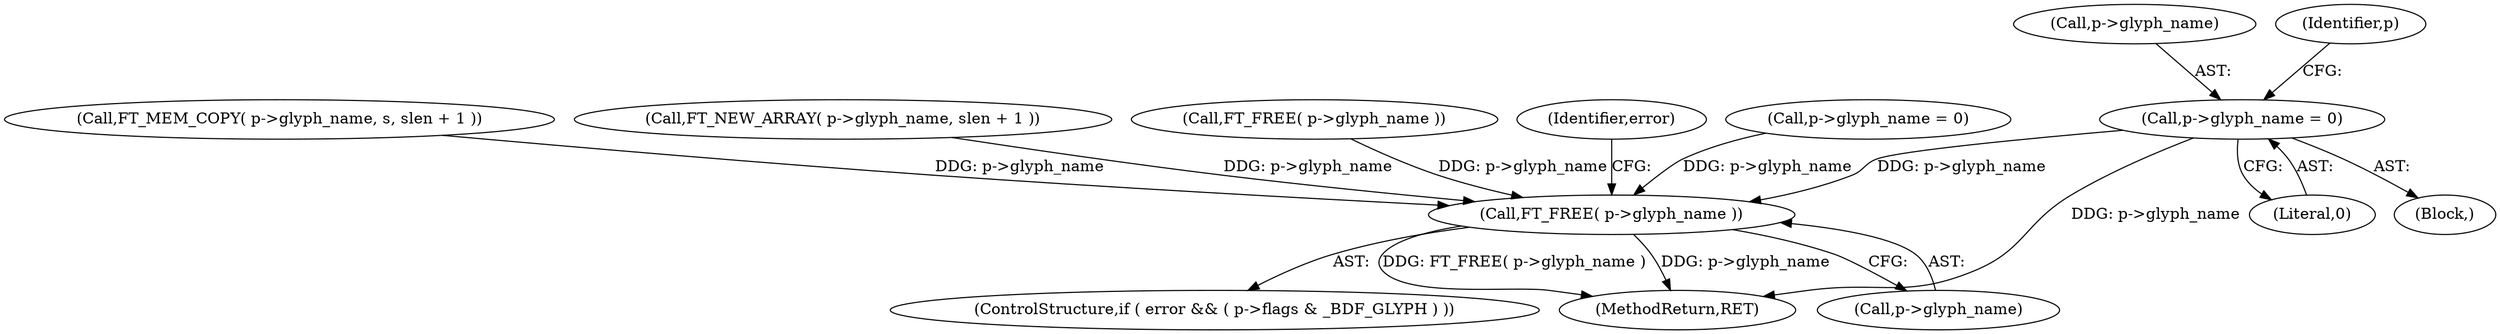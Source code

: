 digraph "0_savannah_7f2e4f4f553f6836be7683f66226afac3fa979b8@pointer" {
"1000684" [label="(Call,p->glyph_name = 0)"];
"1001556" [label="(Call,FT_FREE( p->glyph_name ))"];
"1001548" [label="(ControlStructure,if ( error && ( p->flags & _BDF_GLYPH ) ))"];
"1001562" [label="(MethodReturn,RET)"];
"1000685" [label="(Call,p->glyph_name)"];
"1000403" [label="(Call,FT_FREE( p->glyph_name ))"];
"1001561" [label="(Identifier,error)"];
"1001556" [label="(Call,FT_FREE( p->glyph_name ))"];
"1000757" [label="(Call,p->glyph_name = 0)"];
"1000764" [label="(Identifier,p)"];
"1000684" [label="(Call,p->glyph_name = 0)"];
"1001557" [label="(Call,p->glyph_name)"];
"1000455" [label="(Call,FT_MEM_COPY( p->glyph_name, s, slen + 1 ))"];
"1000447" [label="(Call,FT_NEW_ARRAY( p->glyph_name, slen + 1 ))"];
"1000688" [label="(Literal,0)"];
"1000631" [label="(Block,)"];
"1000684" -> "1000631"  [label="AST: "];
"1000684" -> "1000688"  [label="CFG: "];
"1000685" -> "1000684"  [label="AST: "];
"1000688" -> "1000684"  [label="AST: "];
"1000764" -> "1000684"  [label="CFG: "];
"1000684" -> "1001562"  [label="DDG: p->glyph_name"];
"1000684" -> "1001556"  [label="DDG: p->glyph_name"];
"1001556" -> "1001548"  [label="AST: "];
"1001556" -> "1001557"  [label="CFG: "];
"1001557" -> "1001556"  [label="AST: "];
"1001561" -> "1001556"  [label="CFG: "];
"1001556" -> "1001562"  [label="DDG: p->glyph_name"];
"1001556" -> "1001562"  [label="DDG: FT_FREE( p->glyph_name )"];
"1000757" -> "1001556"  [label="DDG: p->glyph_name"];
"1000403" -> "1001556"  [label="DDG: p->glyph_name"];
"1000447" -> "1001556"  [label="DDG: p->glyph_name"];
"1000455" -> "1001556"  [label="DDG: p->glyph_name"];
}
